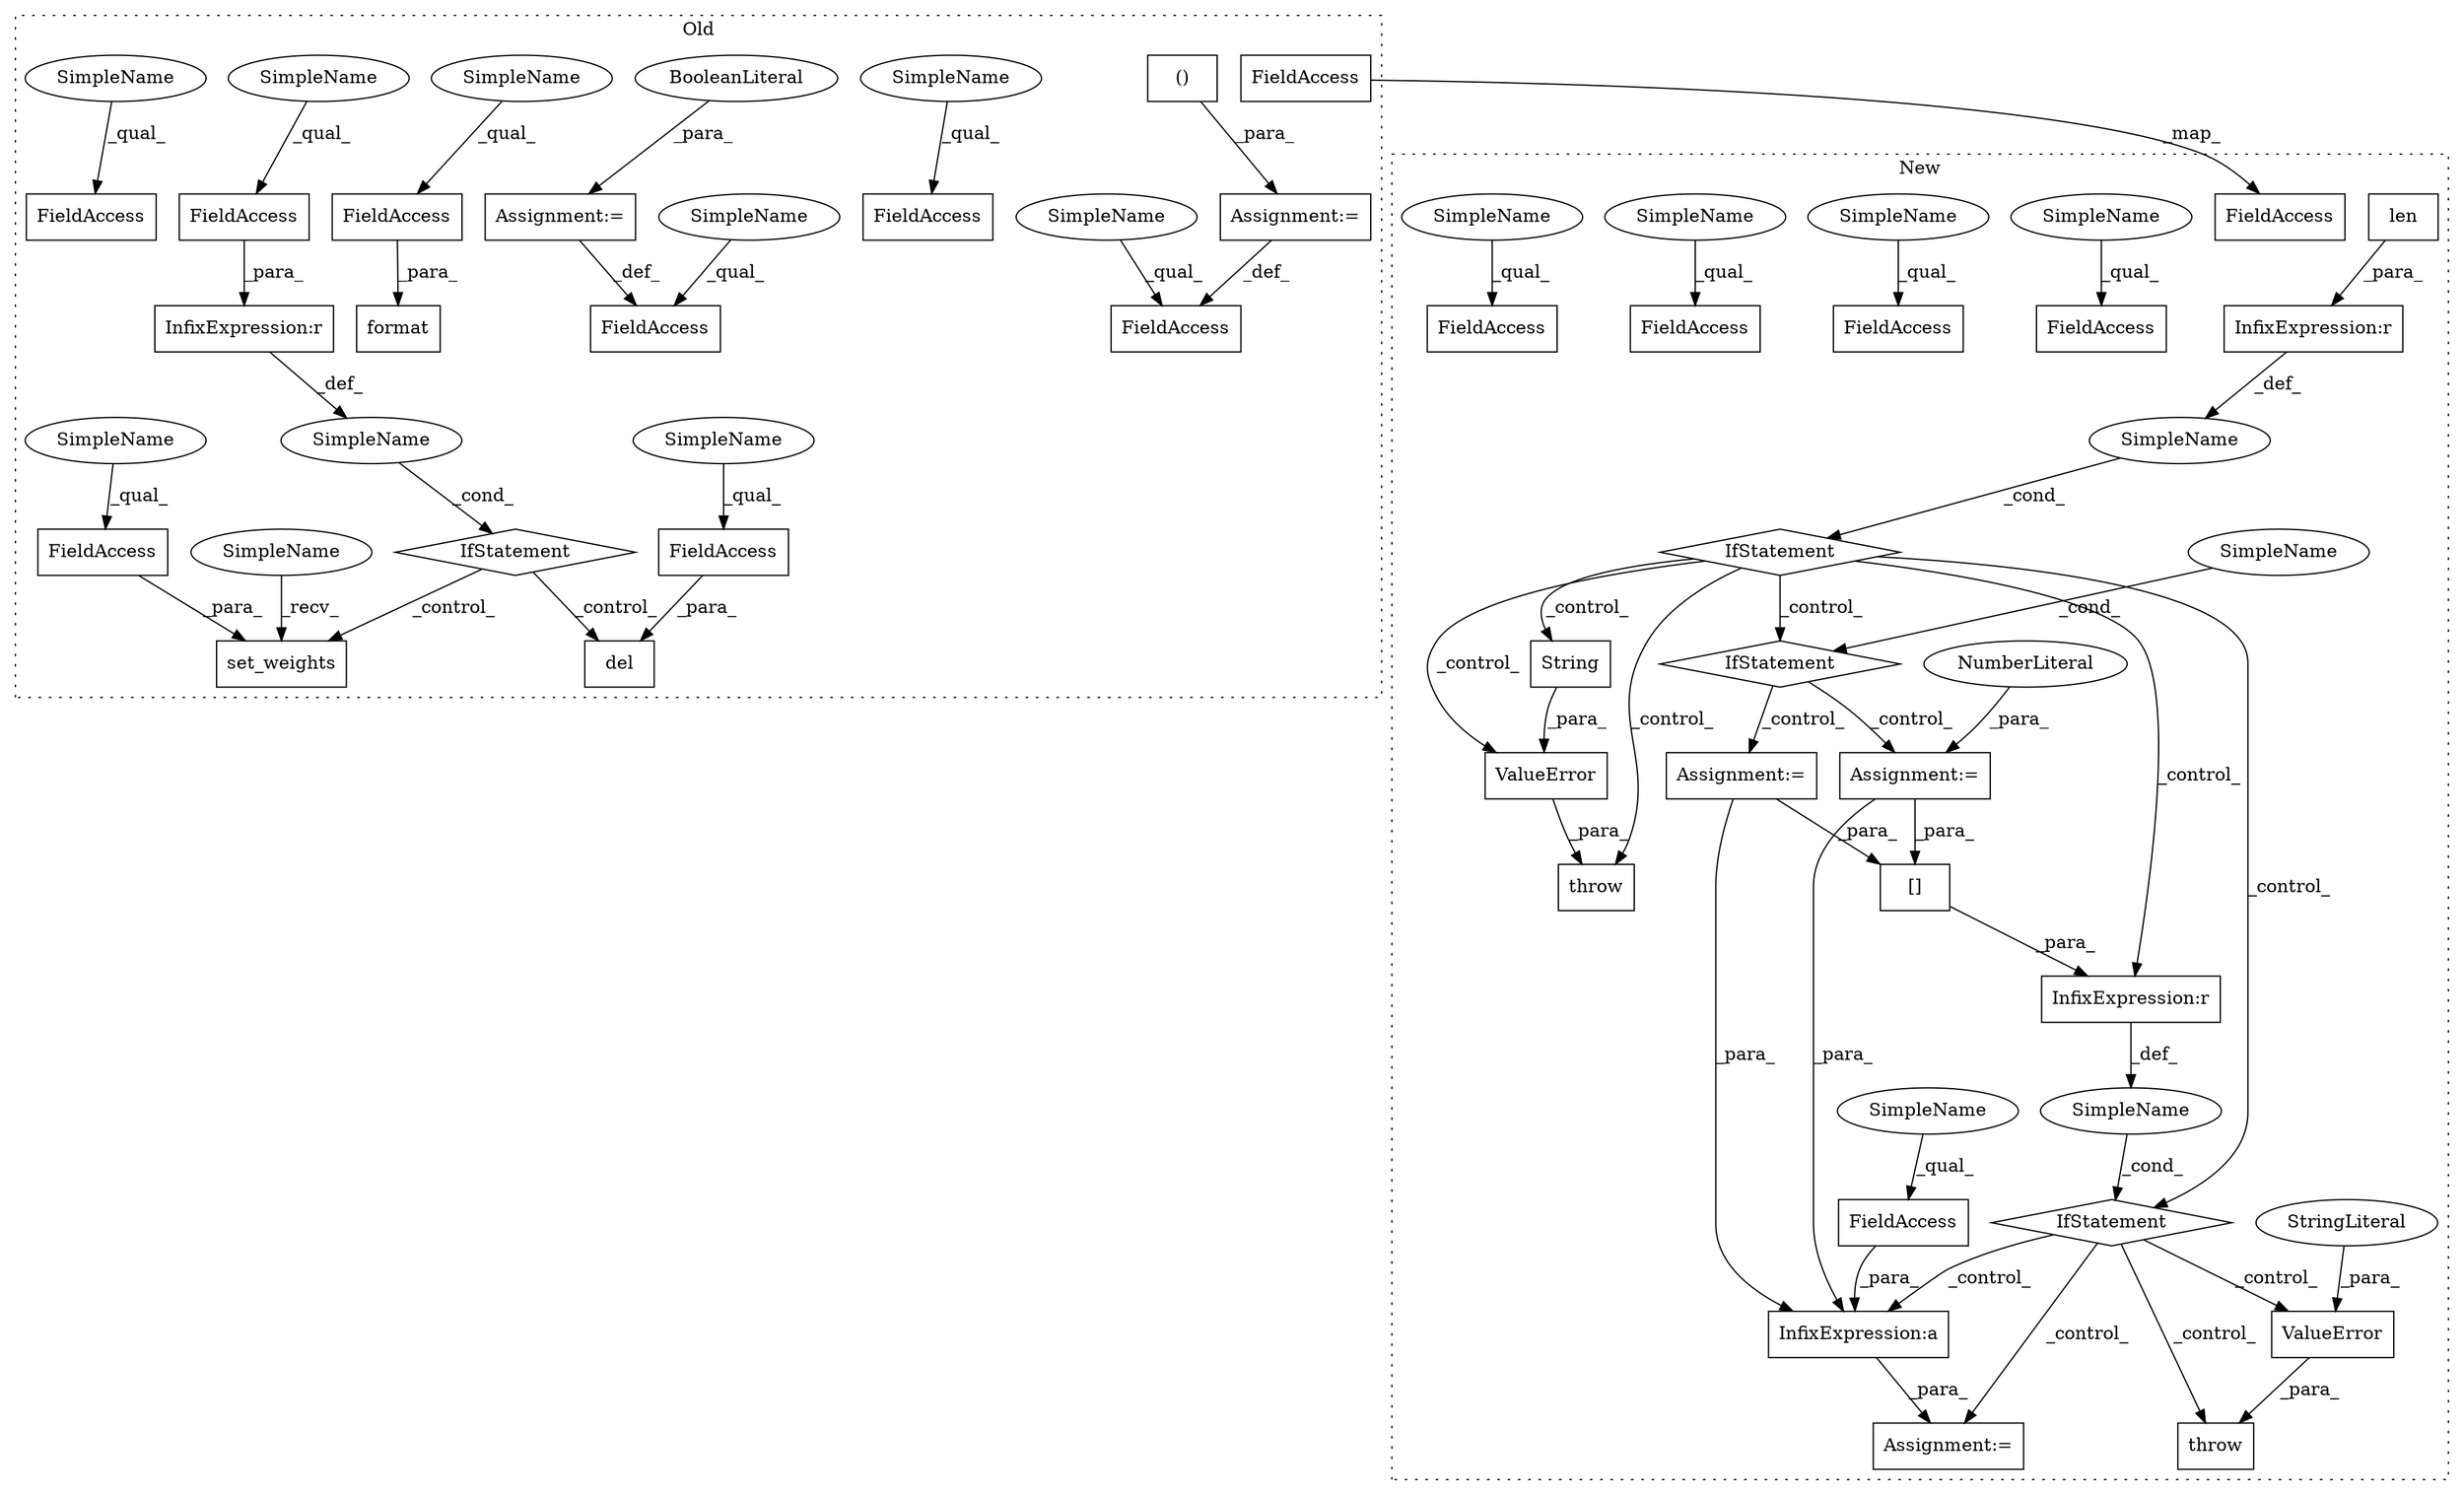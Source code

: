 digraph G {
subgraph cluster0 {
1 [label="del" a="32" s="8511,8535" l="4,1" shape="box"];
3 [label="FieldAccess" a="22" s="8515" l="20" shape="box"];
5 [label="IfStatement" a="25" s="8423,8455" l="4,2" shape="diamond"];
6 [label="set_weights" a="32" s="8470,8502" l="12,1" shape="box"];
7 [label="FieldAccess" a="22" s="8482" l="20" shape="box"];
9 [label="SimpleName" a="42" s="" l="" shape="ellipse"];
10 [label="InfixExpression:r" a="27" s="8447" l="4" shape="box"];
11 [label="FieldAccess" a="22" s="8427" l="20" shape="box"];
26 [label="FieldAccess" a="22" s="7905" l="12" shape="box"];
27 [label="()" a="106" s="7925" l="85" shape="box"];
31 [label="FieldAccess" a="22" s="8192" l="17" shape="box"];
34 [label="FieldAccess" a="22" s="7719" l="14" shape="box"];
35 [label="FieldAccess" a="22" s="8073" l="16" shape="box"];
37 [label="FieldAccess" a="22" s="8548" l="10" shape="box"];
38 [label="FieldAccess" a="22" s="8162" l="9" shape="box"];
40 [label="format" a="32" s="8155,8171" l="7,1" shape="box"];
44 [label="Assignment:=" a="7" s="8558" l="1" shape="box"];
45 [label="BooleanLiteral" a="9" s="8559" l="4" shape="ellipse"];
46 [label="Assignment:=" a="7" s="7917" l="8" shape="box"];
47 [label="SimpleName" a="42" s="8515" l="4" shape="ellipse"];
48 [label="SimpleName" a="42" s="7719" l="4" shape="ellipse"];
49 [label="SimpleName" a="42" s="7905" l="4" shape="ellipse"];
50 [label="SimpleName" a="42" s="8162" l="4" shape="ellipse"];
51 [label="SimpleName" a="42" s="8548" l="4" shape="ellipse"];
52 [label="SimpleName" a="42" s="8465" l="4" shape="ellipse"];
53 [label="SimpleName" a="42" s="8427" l="4" shape="ellipse"];
54 [label="SimpleName" a="42" s="8073" l="4" shape="ellipse"];
55 [label="SimpleName" a="42" s="8482" l="4" shape="ellipse"];
label = "Old";
style="dotted";
}
subgraph cluster1 {
2 [label="ValueError" a="32" s="13569,13671" l="11,1" shape="box"];
4 [label="IfStatement" a="25" s="13529,13553" l="4,2" shape="diamond"];
8 [label="SimpleName" a="42" s="" l="" shape="ellipse"];
12 [label="InfixExpression:r" a="27" s="13549" l="3" shape="box"];
13 [label="throw" a="53" s="13563" l="6" shape="box"];
14 [label="String" a="32" s="13652,13670" l="7,1" shape="box"];
15 [label="IfStatement" a="25" s="13684,13724" l="4,2" shape="diamond"];
16 [label="Assignment:=" a="7" s="14462" l="1" shape="box"];
17 [label="IfStatement" a="25" s="13796,13833" l="4,2" shape="diamond"];
18 [label="len" a="32" s="13533,13548" l="4,1" shape="box"];
19 [label="ValueError" a="32" s="13849,13951" l="11,1" shape="box"];
20 [label="InfixExpression:a" a="27" s="14230" l="3" shape="box"];
21 [label="SimpleName" a="42" s="" l="" shape="ellipse"];
22 [label="StringLiteral" a="45" s="13860" l="91" shape="ellipse"];
23 [label="InfixExpression:r" a="27" s="13825" l="4" shape="box"];
24 [label="FieldAccess" a="22" s="14209" l="21" shape="box"];
25 [label="FieldAccess" a="22" s="14705" l="21" shape="box"];
28 [label="FieldAccess" a="22" s="14548" l="26" shape="box"];
29 [label="SimpleName" a="42" s="" l="" shape="ellipse"];
30 [label="Assignment:=" a="7" s="13746" l="1" shape="box"];
32 [label="FieldAccess" a="22" s="14382" l="26" shape="box"];
33 [label="FieldAccess" a="22" s="14124" l="21" shape="box"];
36 [label="FieldAccess" a="22" s="14256" l="12" shape="box"];
39 [label="[]" a="2" s="13800,13824" l="12,1" shape="box"];
41 [label="throw" a="53" s="13843" l="6" shape="box"];
42 [label="Assignment:=" a="7" s="13782" l="1" shape="box"];
43 [label="NumberLiteral" a="34" s="13747" l="1" shape="ellipse"];
56 [label="SimpleName" a="42" s="14256" l="4" shape="ellipse"];
57 [label="SimpleName" a="42" s="14209" l="4" shape="ellipse"];
58 [label="SimpleName" a="42" s="14548" l="4" shape="ellipse"];
59 [label="SimpleName" a="42" s="14124" l="4" shape="ellipse"];
60 [label="SimpleName" a="42" s="14705" l="4" shape="ellipse"];
label = "New";
style="dotted";
}
2 -> 13 [label="_para_"];
3 -> 1 [label="_para_"];
4 -> 23 [label="_control_"];
4 -> 2 [label="_control_"];
4 -> 13 [label="_control_"];
4 -> 15 [label="_control_"];
4 -> 17 [label="_control_"];
4 -> 14 [label="_control_"];
5 -> 1 [label="_control_"];
5 -> 6 [label="_control_"];
7 -> 6 [label="_para_"];
8 -> 4 [label="_cond_"];
9 -> 5 [label="_cond_"];
10 -> 9 [label="_def_"];
11 -> 10 [label="_para_"];
12 -> 8 [label="_def_"];
14 -> 2 [label="_para_"];
15 -> 30 [label="_control_"];
15 -> 42 [label="_control_"];
17 -> 19 [label="_control_"];
17 -> 16 [label="_control_"];
17 -> 20 [label="_control_"];
17 -> 41 [label="_control_"];
18 -> 12 [label="_para_"];
19 -> 41 [label="_para_"];
20 -> 16 [label="_para_"];
21 -> 17 [label="_cond_"];
22 -> 19 [label="_para_"];
23 -> 21 [label="_def_"];
24 -> 20 [label="_para_"];
27 -> 46 [label="_para_"];
29 -> 15 [label="_cond_"];
30 -> 39 [label="_para_"];
30 -> 20 [label="_para_"];
31 -> 32 [label="_map_"];
38 -> 40 [label="_para_"];
39 -> 23 [label="_para_"];
42 -> 39 [label="_para_"];
42 -> 20 [label="_para_"];
43 -> 30 [label="_para_"];
44 -> 37 [label="_def_"];
45 -> 44 [label="_para_"];
46 -> 26 [label="_def_"];
47 -> 3 [label="_qual_"];
48 -> 34 [label="_qual_"];
49 -> 26 [label="_qual_"];
50 -> 38 [label="_qual_"];
51 -> 37 [label="_qual_"];
52 -> 6 [label="_recv_"];
53 -> 11 [label="_qual_"];
54 -> 35 [label="_qual_"];
55 -> 7 [label="_qual_"];
56 -> 36 [label="_qual_"];
57 -> 24 [label="_qual_"];
58 -> 28 [label="_qual_"];
59 -> 33 [label="_qual_"];
60 -> 25 [label="_qual_"];
}
